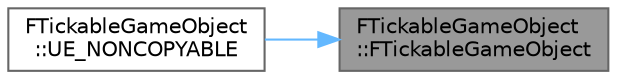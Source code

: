 digraph "FTickableGameObject::FTickableGameObject"
{
 // INTERACTIVE_SVG=YES
 // LATEX_PDF_SIZE
  bgcolor="transparent";
  edge [fontname=Helvetica,fontsize=10,labelfontname=Helvetica,labelfontsize=10];
  node [fontname=Helvetica,fontsize=10,shape=box,height=0.2,width=0.4];
  rankdir="RL";
  Node1 [id="Node000001",label="FTickableGameObject\l::FTickableGameObject",height=0.2,width=0.4,color="gray40", fillcolor="grey60", style="filled", fontcolor="black",tooltip="Registers this instance with the static array of tickable objects."];
  Node1 -> Node2 [id="edge1_Node000001_Node000002",dir="back",color="steelblue1",style="solid",tooltip=" "];
  Node2 [id="Node000002",label="FTickableGameObject\l::UE_NONCOPYABLE",height=0.2,width=0.4,color="grey40", fillcolor="white", style="filled",URL="$dd/d5e/classFTickableGameObject.html#a33160e0fae817ca7269ca28dc5e3842d",tooltip="Tickable objects cannot be copied safely due to the auto registration."];
}
